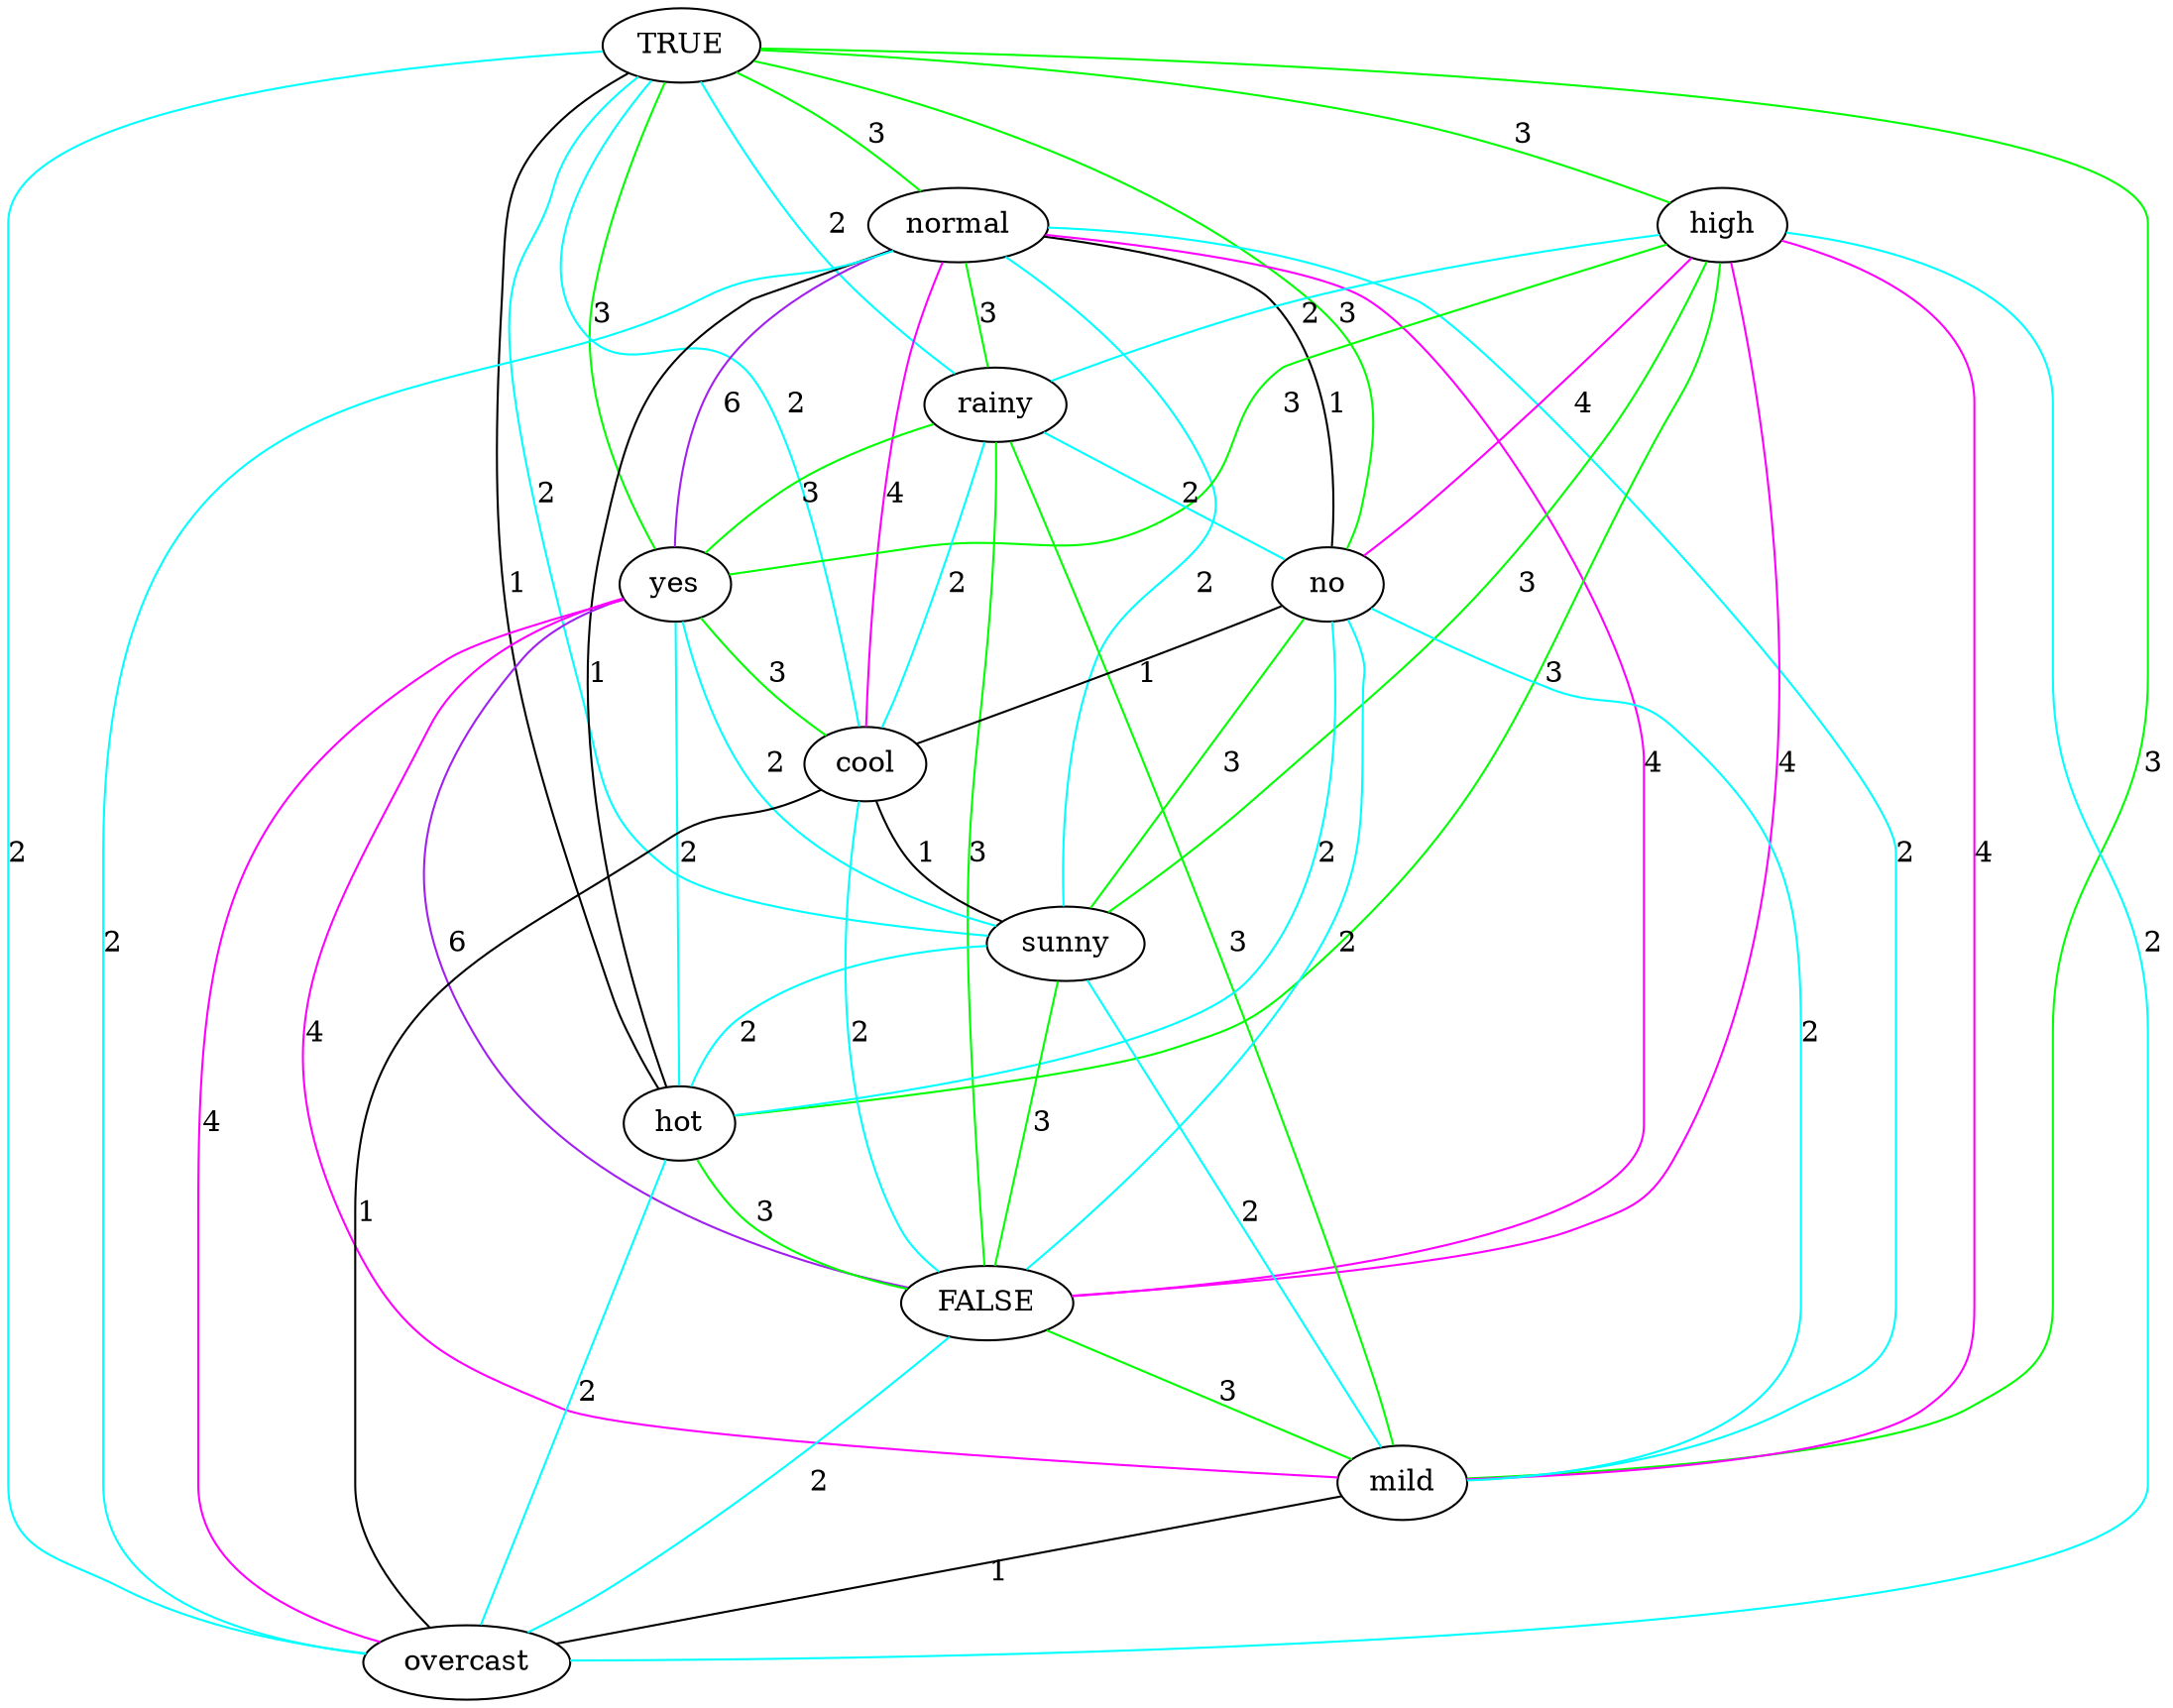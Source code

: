 strict graph "" {
TRUE;
normal;
high;
rainy;
yes;
no;
cool;
sunny;
hot;
FALSE;
mild;
overcast;
TRUE -- overcast  [color=cyan, label=2];
TRUE -- cool  [color=cyan, label=2];
TRUE -- normal  [color=green, label=3];
TRUE -- sunny  [color=cyan, label=2];
TRUE -- high  [color=green, label=3];
TRUE -- hot  [color=black, label=1];
TRUE -- rainy  [color=cyan, label=2];
TRUE -- mild  [color=green, label=3];
TRUE -- yes  [color=green, label=3];
TRUE -- no  [color=green, label=3];
normal -- overcast  [color=cyan, label=2];
normal -- FALSE  [color=magenta, label=4];
normal -- cool  [color=magenta, label=4];
normal -- sunny  [color=cyan, label=2];
normal -- hot  [color=black, label=1];
normal -- mild  [color=cyan, label=2];
normal -- rainy  [color=green, label=3];
normal -- no  [color=black, label=1];
normal -- yes  [color=purple, label=6];
high -- overcast  [color=cyan, label=2];
high -- rainy  [color=cyan, label=2];
high -- yes  [color=green, label=3];
high -- sunny  [color=green, label=3];
high -- hot  [color=green, label=3];
high -- no  [color=magenta, label=4];
high -- mild  [color=magenta, label=4];
high -- FALSE  [color=magenta, label=4];
rainy -- cool  [color=cyan, label=2];
rainy -- no  [color=cyan, label=2];
rainy -- mild  [color=green, label=3];
rainy -- yes  [color=green, label=3];
rainy -- FALSE  [color=green, label=3];
yes -- overcast  [color=magenta, label=4];
yes -- cool  [color=green, label=3];
yes -- hot  [color=cyan, label=2];
yes -- sunny  [color=cyan, label=2];
yes -- mild  [color=magenta, label=4];
yes -- FALSE  [color=purple, label=6];
no -- cool  [color=black, label=1];
no -- sunny  [color=green, label=3];
no -- hot  [color=cyan, label=2];
no -- mild  [color=cyan, label=2];
no -- FALSE  [color=cyan, label=2];
cool -- overcast  [color=black, label=1];
cool -- FALSE  [color=cyan, label=2];
cool -- sunny  [color=black, label=1];
sunny -- hot  [color=cyan, label=2];
sunny -- mild  [color=cyan, label=2];
sunny -- FALSE  [color=green, label=3];
hot -- overcast  [color=cyan, label=2];
hot -- FALSE  [color=green, label=3];
FALSE -- mild  [color=green, label=3];
FALSE -- overcast  [color=cyan, label=2];
mild -- overcast  [color=black, label=1];
}
